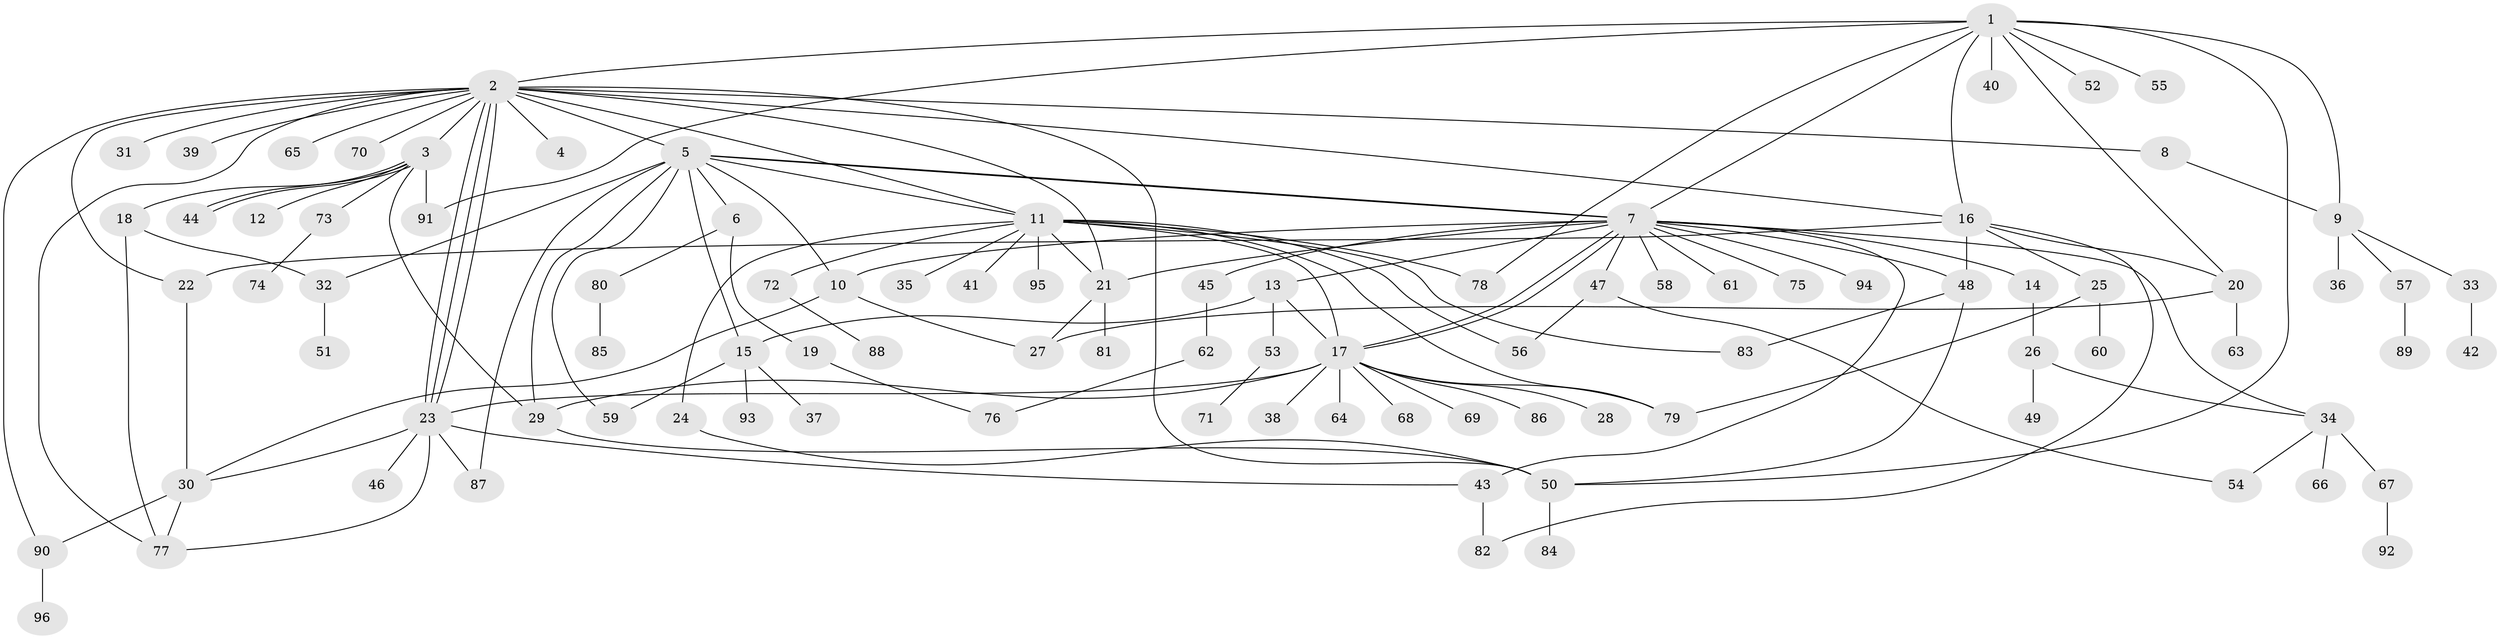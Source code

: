 // Generated by graph-tools (version 1.1) at 2025/48/03/09/25 04:48:51]
// undirected, 96 vertices, 142 edges
graph export_dot {
graph [start="1"]
  node [color=gray90,style=filled];
  1;
  2;
  3;
  4;
  5;
  6;
  7;
  8;
  9;
  10;
  11;
  12;
  13;
  14;
  15;
  16;
  17;
  18;
  19;
  20;
  21;
  22;
  23;
  24;
  25;
  26;
  27;
  28;
  29;
  30;
  31;
  32;
  33;
  34;
  35;
  36;
  37;
  38;
  39;
  40;
  41;
  42;
  43;
  44;
  45;
  46;
  47;
  48;
  49;
  50;
  51;
  52;
  53;
  54;
  55;
  56;
  57;
  58;
  59;
  60;
  61;
  62;
  63;
  64;
  65;
  66;
  67;
  68;
  69;
  70;
  71;
  72;
  73;
  74;
  75;
  76;
  77;
  78;
  79;
  80;
  81;
  82;
  83;
  84;
  85;
  86;
  87;
  88;
  89;
  90;
  91;
  92;
  93;
  94;
  95;
  96;
  1 -- 2;
  1 -- 7;
  1 -- 9;
  1 -- 16;
  1 -- 20;
  1 -- 40;
  1 -- 50;
  1 -- 52;
  1 -- 55;
  1 -- 78;
  1 -- 91;
  2 -- 3;
  2 -- 4;
  2 -- 5;
  2 -- 8;
  2 -- 11;
  2 -- 16;
  2 -- 21;
  2 -- 22;
  2 -- 23;
  2 -- 23;
  2 -- 23;
  2 -- 31;
  2 -- 39;
  2 -- 50;
  2 -- 65;
  2 -- 70;
  2 -- 77;
  2 -- 90;
  3 -- 12;
  3 -- 18;
  3 -- 29;
  3 -- 44;
  3 -- 44;
  3 -- 73;
  3 -- 91;
  5 -- 6;
  5 -- 7;
  5 -- 7;
  5 -- 10;
  5 -- 11;
  5 -- 15;
  5 -- 29;
  5 -- 32;
  5 -- 59;
  5 -- 87;
  6 -- 19;
  6 -- 80;
  7 -- 10;
  7 -- 13;
  7 -- 14;
  7 -- 17;
  7 -- 17;
  7 -- 21;
  7 -- 34;
  7 -- 43;
  7 -- 45;
  7 -- 47;
  7 -- 48;
  7 -- 58;
  7 -- 61;
  7 -- 75;
  7 -- 94;
  8 -- 9;
  9 -- 33;
  9 -- 36;
  9 -- 57;
  10 -- 27;
  10 -- 30;
  11 -- 17;
  11 -- 21;
  11 -- 24;
  11 -- 35;
  11 -- 41;
  11 -- 56;
  11 -- 72;
  11 -- 78;
  11 -- 79;
  11 -- 83;
  11 -- 95;
  13 -- 15;
  13 -- 17;
  13 -- 53;
  14 -- 26;
  15 -- 37;
  15 -- 59;
  15 -- 93;
  16 -- 20;
  16 -- 22;
  16 -- 25;
  16 -- 48;
  16 -- 82;
  17 -- 23;
  17 -- 28;
  17 -- 29;
  17 -- 38;
  17 -- 64;
  17 -- 68;
  17 -- 69;
  17 -- 79;
  17 -- 86;
  18 -- 32;
  18 -- 77;
  19 -- 76;
  20 -- 27;
  20 -- 63;
  21 -- 27;
  21 -- 81;
  22 -- 30;
  23 -- 30;
  23 -- 43;
  23 -- 46;
  23 -- 77;
  23 -- 87;
  24 -- 50;
  25 -- 60;
  25 -- 79;
  26 -- 34;
  26 -- 49;
  29 -- 50;
  30 -- 77;
  30 -- 90;
  32 -- 51;
  33 -- 42;
  34 -- 54;
  34 -- 66;
  34 -- 67;
  43 -- 82;
  45 -- 62;
  47 -- 54;
  47 -- 56;
  48 -- 50;
  48 -- 83;
  50 -- 84;
  53 -- 71;
  57 -- 89;
  62 -- 76;
  67 -- 92;
  72 -- 88;
  73 -- 74;
  80 -- 85;
  90 -- 96;
}
